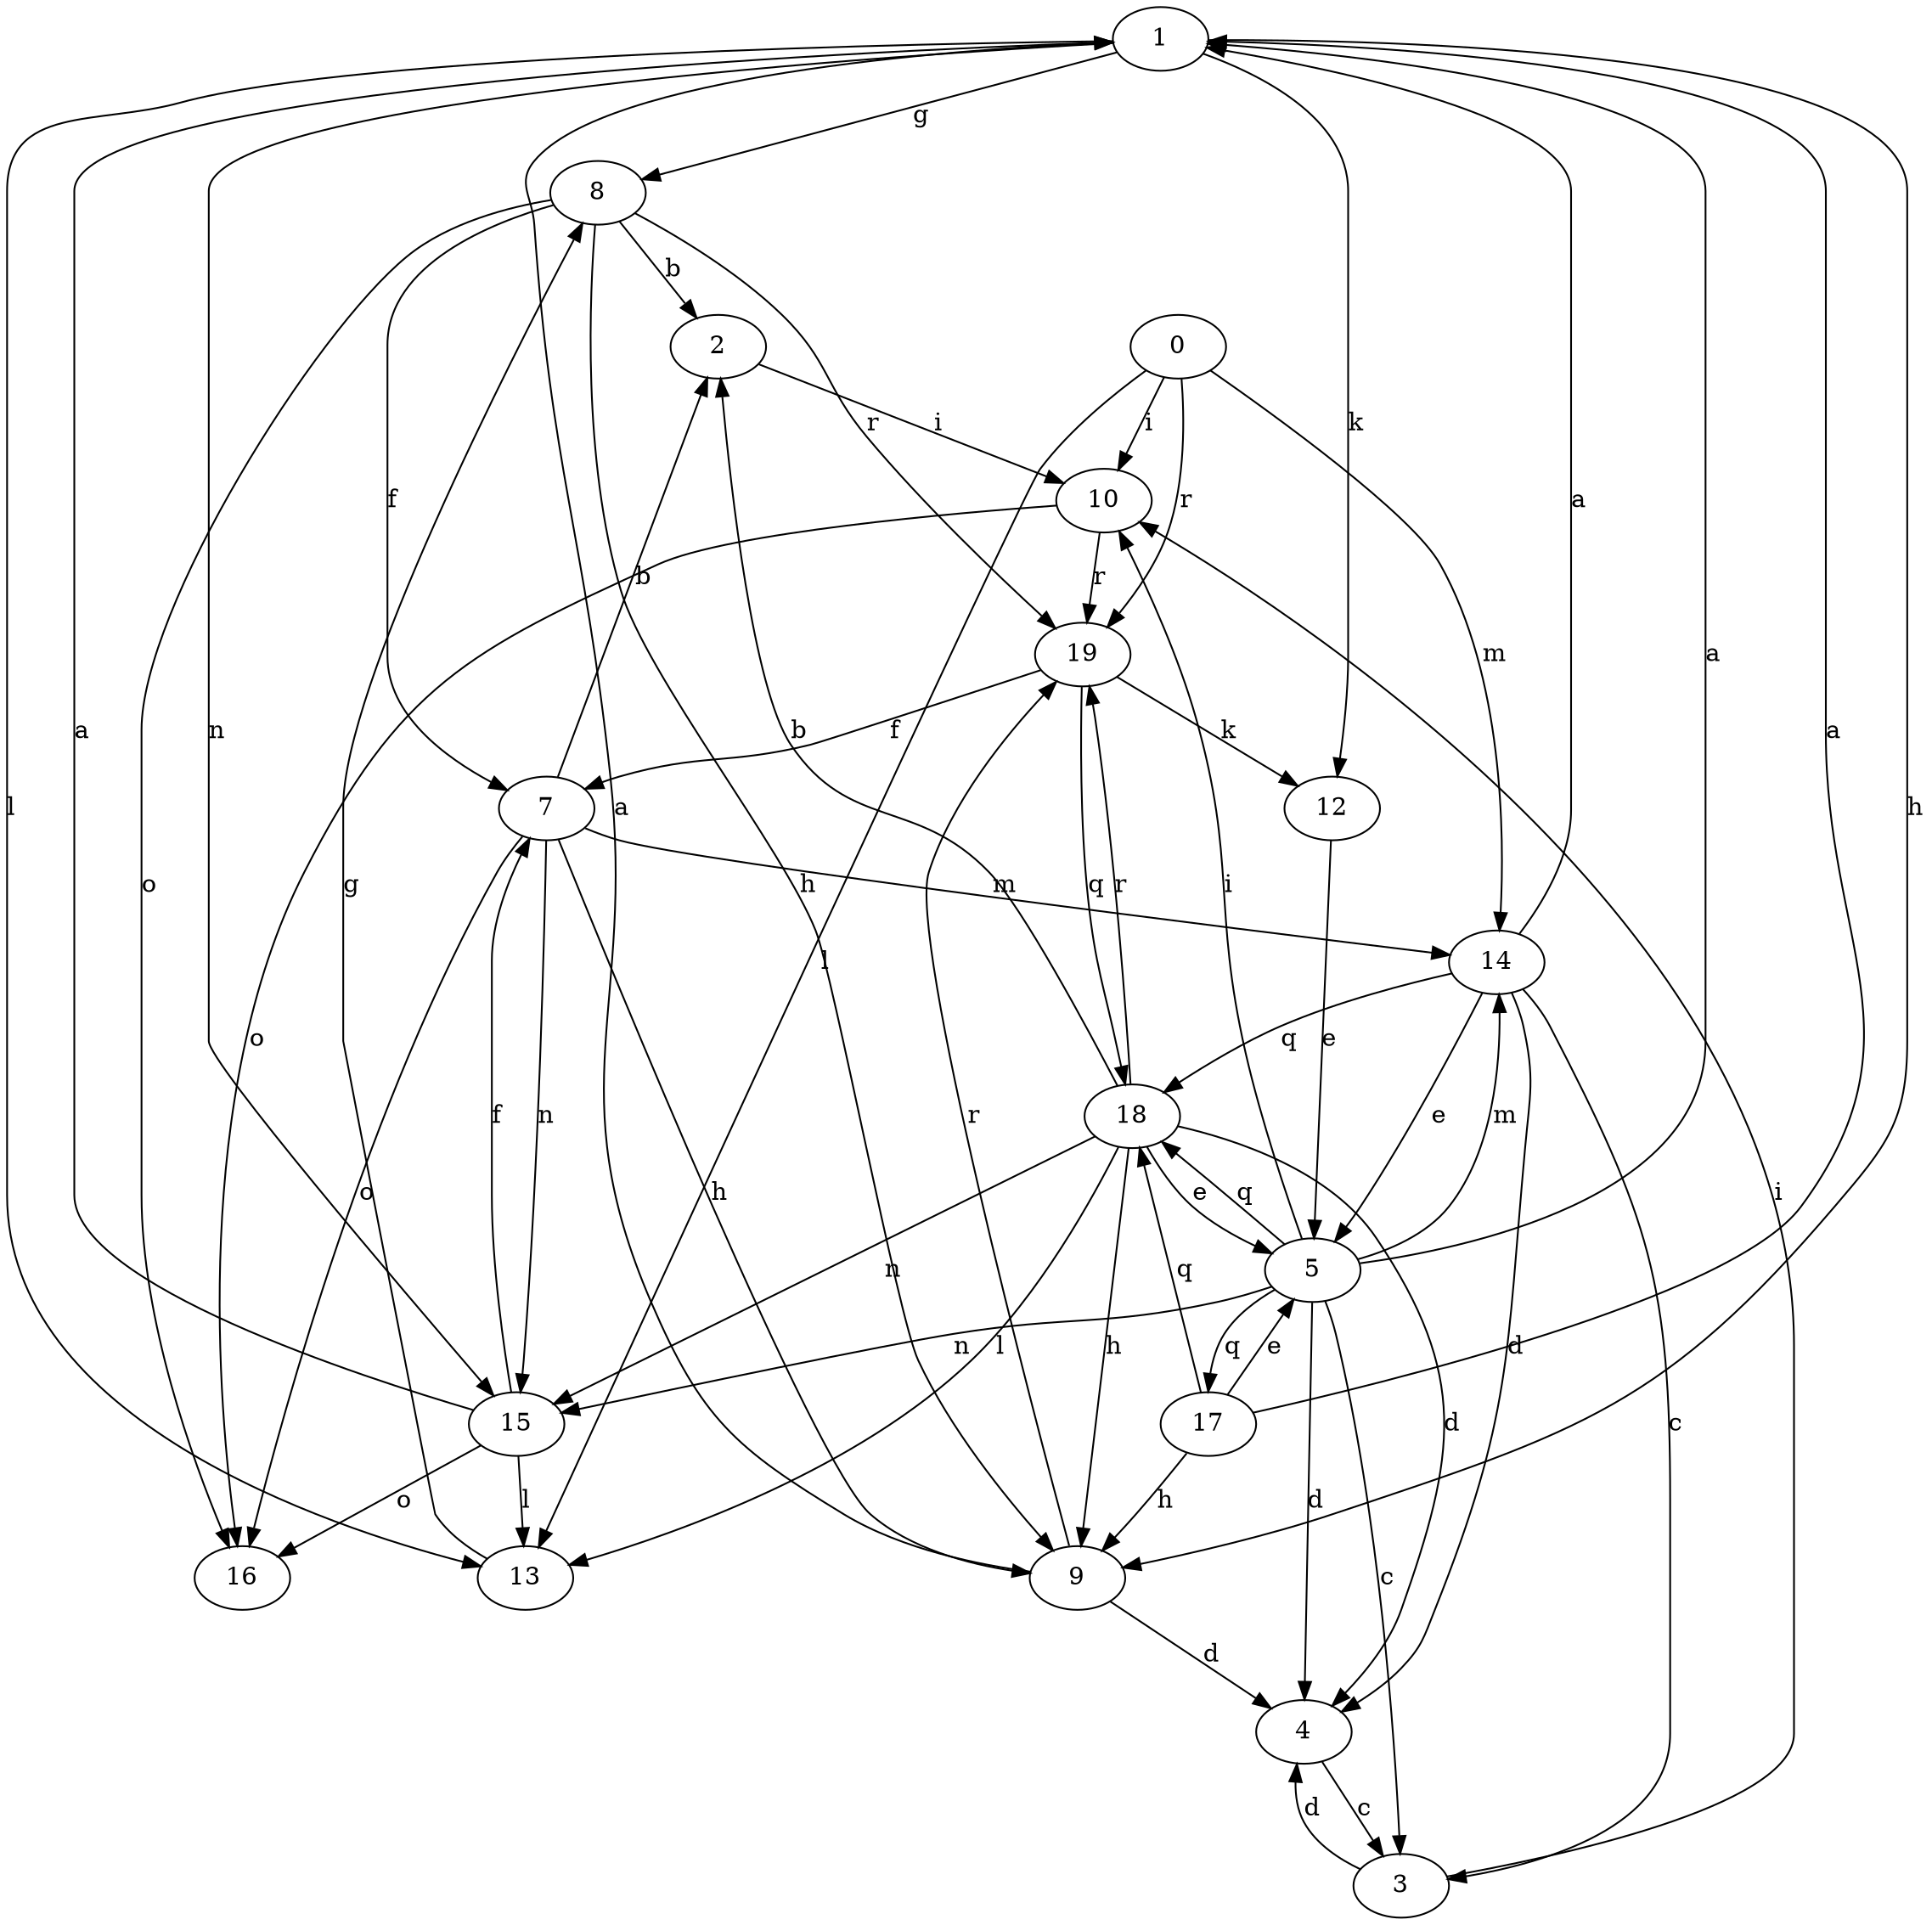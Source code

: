 strict digraph  {
1;
2;
3;
4;
5;
7;
8;
9;
10;
12;
13;
14;
15;
16;
17;
18;
19;
0;
1 -> 8  [label=g];
1 -> 9  [label=h];
1 -> 12  [label=k];
1 -> 13  [label=l];
1 -> 15  [label=n];
2 -> 10  [label=i];
3 -> 4  [label=d];
3 -> 10  [label=i];
4 -> 3  [label=c];
5 -> 1  [label=a];
5 -> 3  [label=c];
5 -> 4  [label=d];
5 -> 10  [label=i];
5 -> 14  [label=m];
5 -> 15  [label=n];
5 -> 17  [label=q];
5 -> 18  [label=q];
7 -> 2  [label=b];
7 -> 9  [label=h];
7 -> 14  [label=m];
7 -> 15  [label=n];
7 -> 16  [label=o];
8 -> 2  [label=b];
8 -> 7  [label=f];
8 -> 9  [label=h];
8 -> 16  [label=o];
8 -> 19  [label=r];
9 -> 1  [label=a];
9 -> 4  [label=d];
9 -> 19  [label=r];
10 -> 16  [label=o];
10 -> 19  [label=r];
12 -> 5  [label=e];
13 -> 8  [label=g];
14 -> 1  [label=a];
14 -> 3  [label=c];
14 -> 4  [label=d];
14 -> 5  [label=e];
14 -> 18  [label=q];
15 -> 1  [label=a];
15 -> 7  [label=f];
15 -> 13  [label=l];
15 -> 16  [label=o];
17 -> 1  [label=a];
17 -> 5  [label=e];
17 -> 9  [label=h];
17 -> 18  [label=q];
18 -> 2  [label=b];
18 -> 4  [label=d];
18 -> 5  [label=e];
18 -> 9  [label=h];
18 -> 13  [label=l];
18 -> 15  [label=n];
18 -> 19  [label=r];
19 -> 7  [label=f];
19 -> 12  [label=k];
19 -> 18  [label=q];
0 -> 10  [label=i];
0 -> 13  [label=l];
0 -> 14  [label=m];
0 -> 19  [label=r];
}
